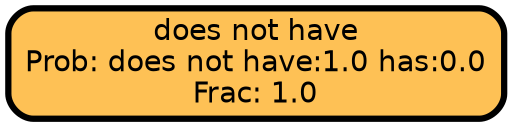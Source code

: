 graph Tree {
node [shape=box, style="filled, rounded",color="black",penwidth="3",fontcolor="black",                 fontname=helvetica] ;
graph [ranksep="0 equally", splines=straight,                 bgcolor=transparent, dpi=200] ;
edge [fontname=helvetica, color=black] ;
0 [label="does not have
Prob: does not have:1.0 has:0.0
Frac: 1.0", fillcolor="#fec155"] ;
{rank = same;}}